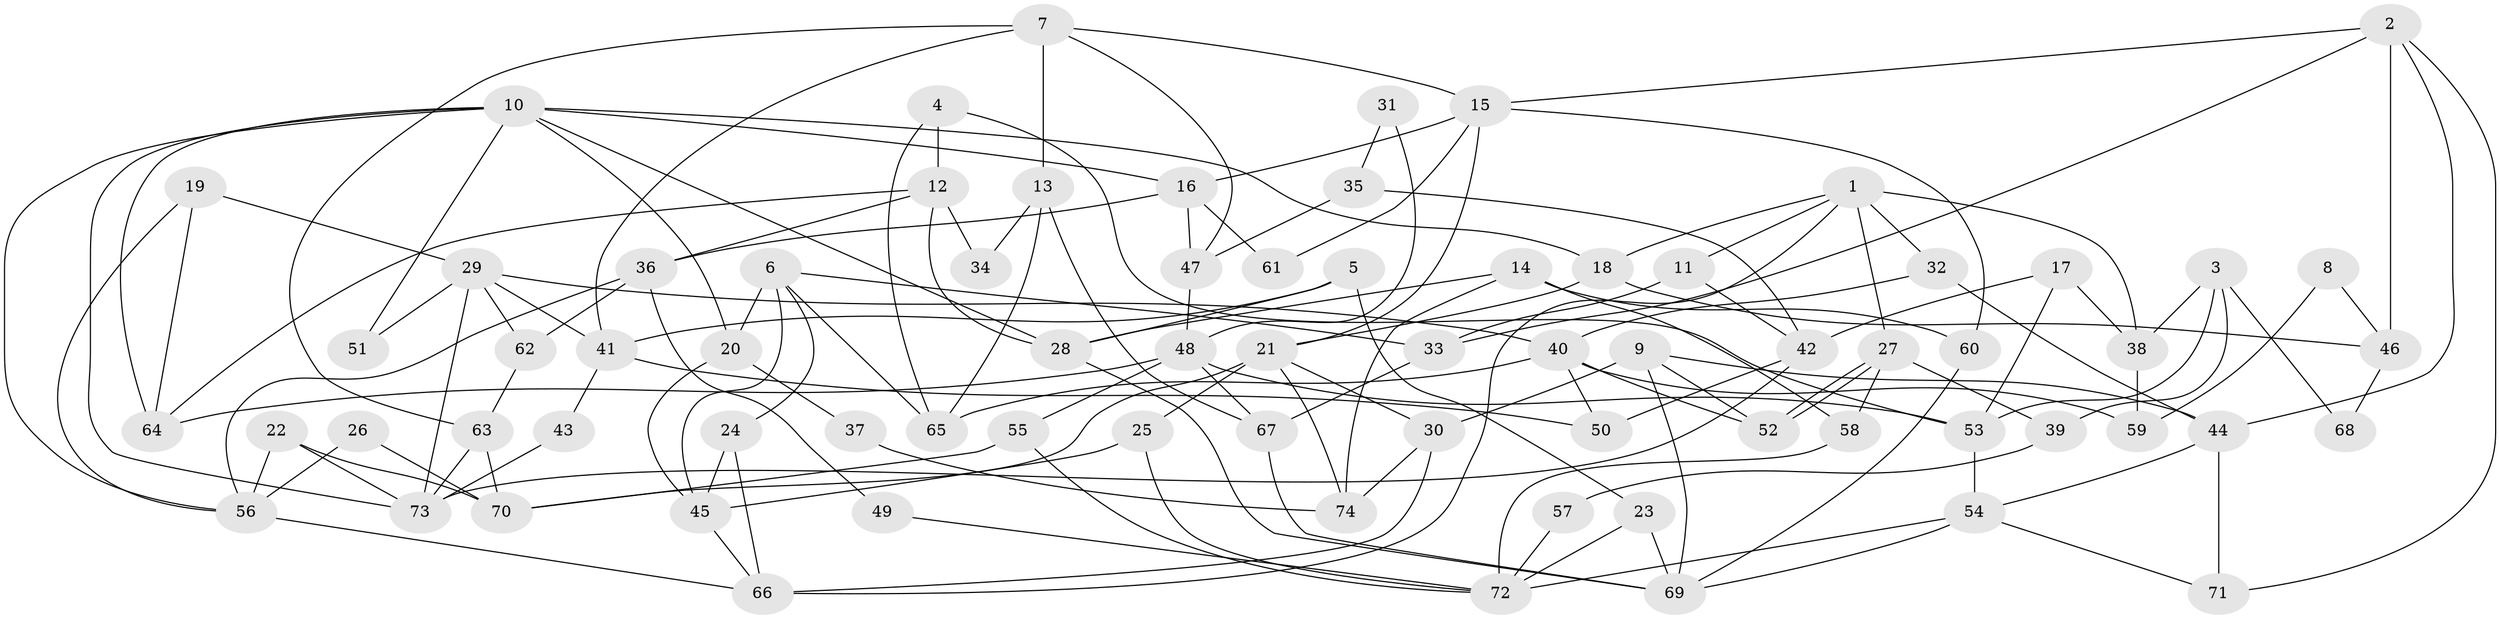 // coarse degree distribution, {7: 0.09090909090909091, 4: 0.18181818181818182, 6: 0.29545454545454547, 3: 0.13636363636363635, 11: 0.022727272727272728, 5: 0.06818181818181818, 8: 0.06818181818181818, 2: 0.09090909090909091, 9: 0.022727272727272728, 1: 0.022727272727272728}
// Generated by graph-tools (version 1.1) at 2025/23/03/03/25 07:23:56]
// undirected, 74 vertices, 148 edges
graph export_dot {
graph [start="1"]
  node [color=gray90,style=filled];
  1;
  2;
  3;
  4;
  5;
  6;
  7;
  8;
  9;
  10;
  11;
  12;
  13;
  14;
  15;
  16;
  17;
  18;
  19;
  20;
  21;
  22;
  23;
  24;
  25;
  26;
  27;
  28;
  29;
  30;
  31;
  32;
  33;
  34;
  35;
  36;
  37;
  38;
  39;
  40;
  41;
  42;
  43;
  44;
  45;
  46;
  47;
  48;
  49;
  50;
  51;
  52;
  53;
  54;
  55;
  56;
  57;
  58;
  59;
  60;
  61;
  62;
  63;
  64;
  65;
  66;
  67;
  68;
  69;
  70;
  71;
  72;
  73;
  74;
  1 -- 32;
  1 -- 66;
  1 -- 11;
  1 -- 18;
  1 -- 27;
  1 -- 38;
  2 -- 71;
  2 -- 33;
  2 -- 15;
  2 -- 44;
  2 -- 46;
  3 -- 53;
  3 -- 38;
  3 -- 39;
  3 -- 68;
  4 -- 65;
  4 -- 53;
  4 -- 12;
  5 -- 41;
  5 -- 28;
  5 -- 23;
  6 -- 24;
  6 -- 65;
  6 -- 20;
  6 -- 33;
  6 -- 45;
  7 -- 47;
  7 -- 15;
  7 -- 13;
  7 -- 41;
  7 -- 63;
  8 -- 59;
  8 -- 46;
  9 -- 30;
  9 -- 44;
  9 -- 52;
  9 -- 69;
  10 -- 18;
  10 -- 64;
  10 -- 16;
  10 -- 20;
  10 -- 28;
  10 -- 51;
  10 -- 56;
  10 -- 73;
  11 -- 33;
  11 -- 42;
  12 -- 36;
  12 -- 28;
  12 -- 34;
  12 -- 64;
  13 -- 67;
  13 -- 34;
  13 -- 65;
  14 -- 28;
  14 -- 74;
  14 -- 58;
  14 -- 60;
  15 -- 60;
  15 -- 16;
  15 -- 21;
  15 -- 61;
  16 -- 36;
  16 -- 47;
  16 -- 61;
  17 -- 53;
  17 -- 42;
  17 -- 38;
  18 -- 21;
  18 -- 46;
  19 -- 56;
  19 -- 29;
  19 -- 64;
  20 -- 37;
  20 -- 45;
  21 -- 25;
  21 -- 30;
  21 -- 70;
  21 -- 74;
  22 -- 70;
  22 -- 73;
  22 -- 56;
  23 -- 69;
  23 -- 72;
  24 -- 45;
  24 -- 66;
  25 -- 72;
  25 -- 45;
  26 -- 56;
  26 -- 70;
  27 -- 52;
  27 -- 52;
  27 -- 39;
  27 -- 58;
  28 -- 69;
  29 -- 62;
  29 -- 73;
  29 -- 40;
  29 -- 41;
  29 -- 51;
  30 -- 66;
  30 -- 74;
  31 -- 35;
  31 -- 48;
  32 -- 40;
  32 -- 44;
  33 -- 67;
  35 -- 47;
  35 -- 42;
  36 -- 56;
  36 -- 49;
  36 -- 62;
  37 -- 74;
  38 -- 59;
  39 -- 57;
  40 -- 52;
  40 -- 50;
  40 -- 59;
  40 -- 65;
  41 -- 43;
  41 -- 50;
  42 -- 50;
  42 -- 73;
  43 -- 73;
  44 -- 54;
  44 -- 71;
  45 -- 66;
  46 -- 68;
  47 -- 48;
  48 -- 64;
  48 -- 55;
  48 -- 53;
  48 -- 67;
  49 -- 72;
  53 -- 54;
  54 -- 72;
  54 -- 69;
  54 -- 71;
  55 -- 72;
  55 -- 70;
  56 -- 66;
  57 -- 72;
  58 -- 72;
  60 -- 69;
  62 -- 63;
  63 -- 73;
  63 -- 70;
  67 -- 69;
}
